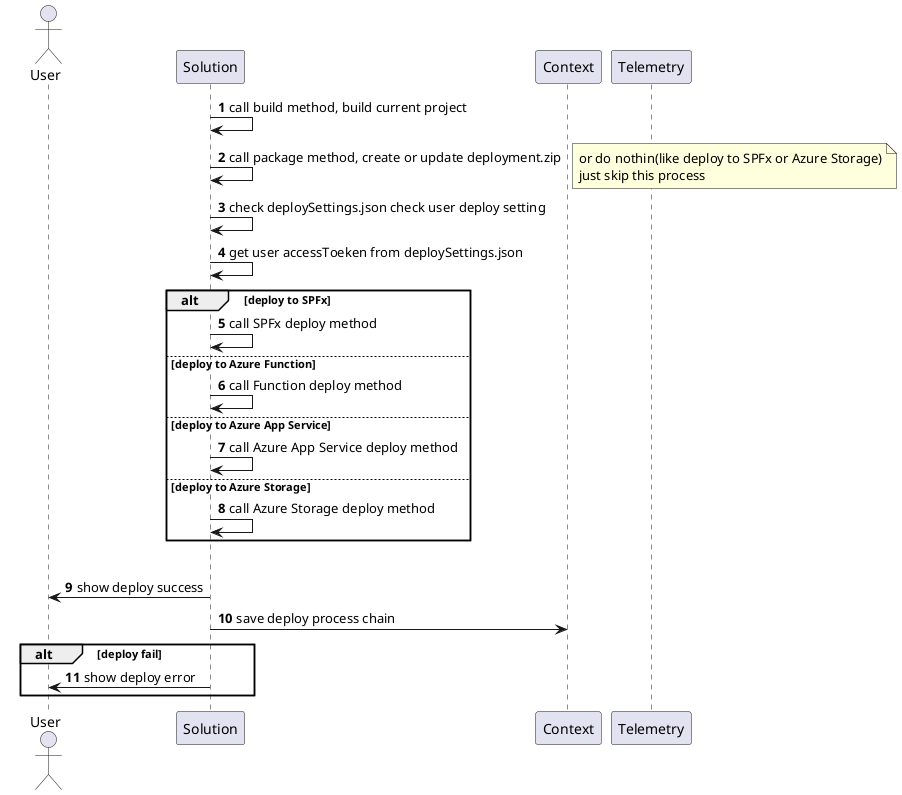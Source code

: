 @startuml future_deploy
autonumber

actor User as user
participant Solution as sol
participant Context as ctx
participant Telemetry as tel

sol -> sol: call build method, build current project

sol -> sol: call package method, create or update deployment.zip
note right
or do nothin(like deploy to SPFx or Azure Storage)
just skip this process
end note

sol -> sol: check deploySettings.json check user deploy setting
sol -> sol: get user accessToeken from deploySettings.json

alt deploy to SPFx
    sol -> sol: call SPFx deploy method
else deploy to Azure Function
    sol -> sol: call Function deploy method
else deploy to Azure App Service
    sol -> sol: call Azure App Service deploy method
else deploy to Azure Storage
    sol -> sol: call Azure Storage deploy method
end

alt deploy success
    sol -> user: show deploy success
    sol -> ctx: save deploy process chain
alt deploy fail
    sol -> user: show deploy error
end


@enduml